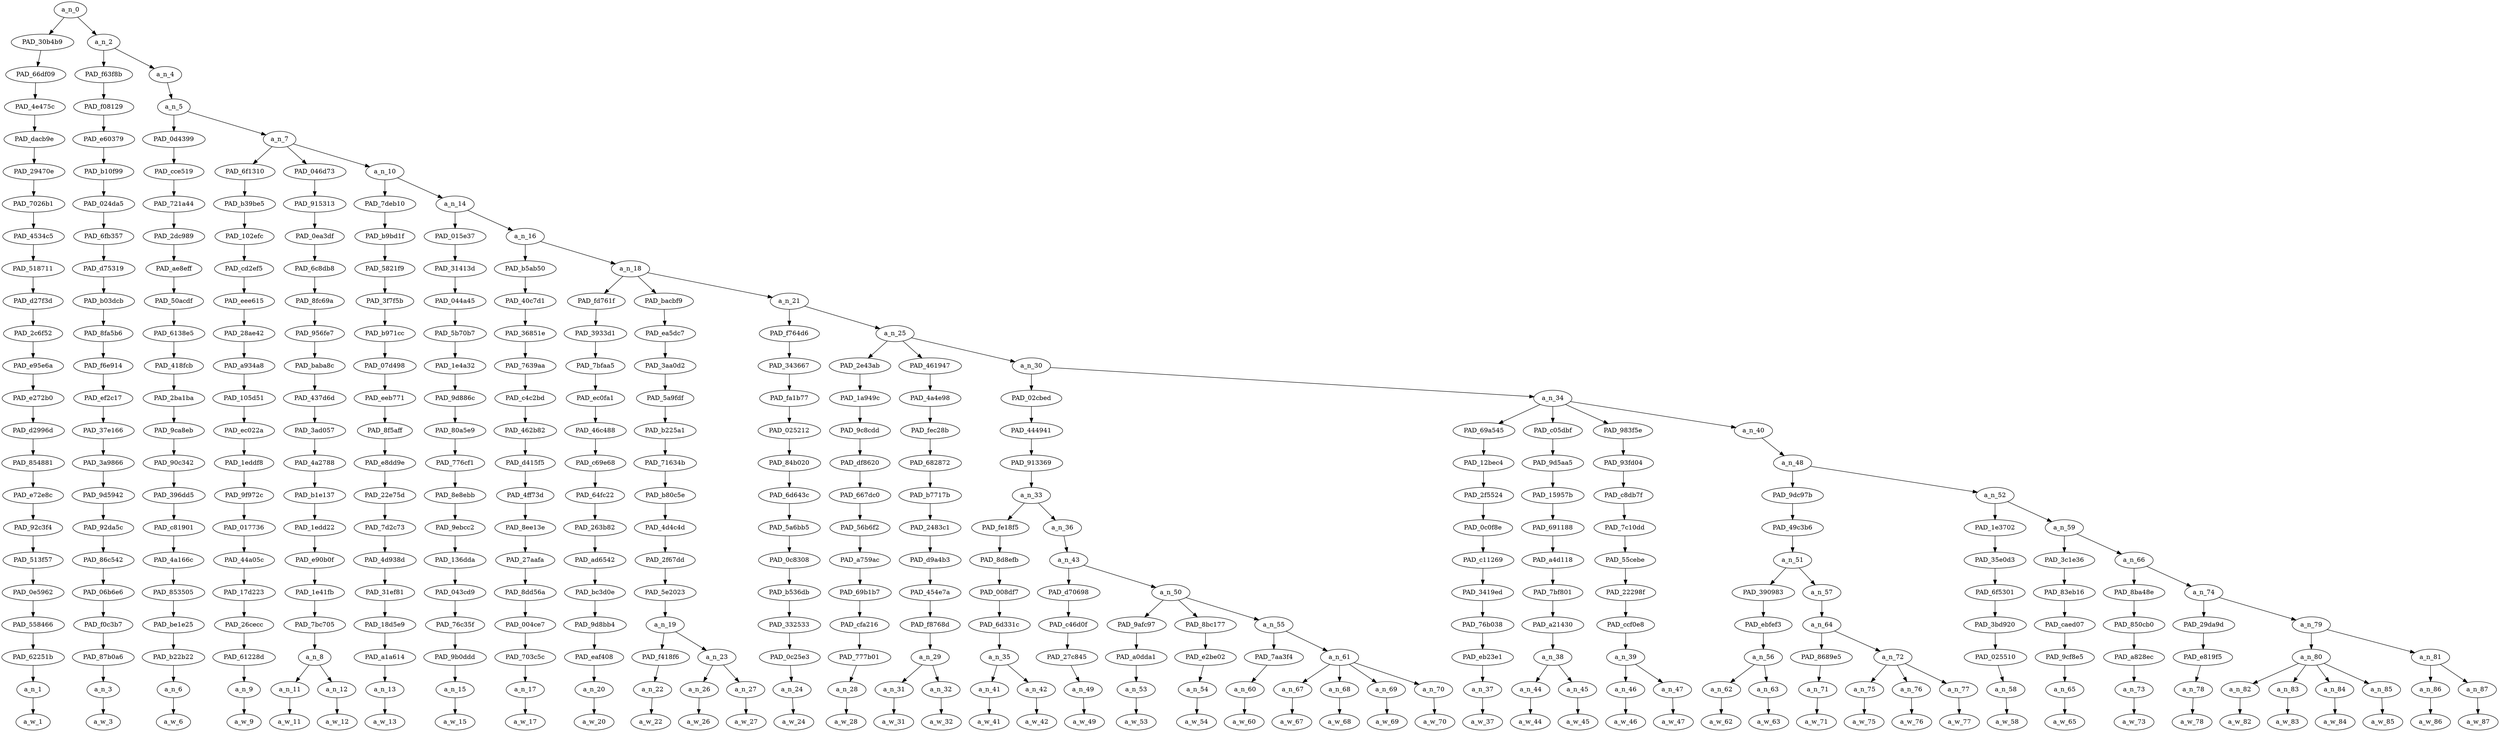 strict digraph "" {
	a_n_0	[div_dir=1,
		index=0,
		level=22,
		pos="1.1584872022087191,22!",
		text_span="[0, 1, 2, 3, 4, 5, 6, 7, 8, 9, 10, 11, 12, 13, 14, 15, 16, 17, 18, 19, 20, 21, 22, 23, 24, 25, 26, 27, 28, 29, 30, 31, 32, 33, 34, \
35, 36, 37, 38, 39, 40, 41, 42, 43, 44, 45, 46, 47]",
		value=0.99999999];
	PAD_30b4b9	[div_dir=1,
		index=0,
		level=21,
		pos="0.0,21!",
		text_span="[0]",
		value=0.01940033];
	a_n_0 -> PAD_30b4b9;
	a_n_2	[div_dir=1,
		index=1,
		level=21,
		pos="2.3169744044174383,21!",
		text_span="[1, 2, 3, 4, 5, 6, 7, 8, 9, 10, 11, 12, 13, 14, 15, 16, 17, 18, 19, 20, 21, 22, 23, 24, 25, 26, 27, 28, 29, 30, 31, 32, 33, 34, \
35, 36, 37, 38, 39, 40, 41, 42, 43, 44, 45, 46, 47]",
		value=0.98005703];
	a_n_0 -> a_n_2;
	PAD_66df09	[div_dir=1,
		index=0,
		level=20,
		pos="0.0,20!",
		text_span="[0]",
		value=0.01940033];
	PAD_30b4b9 -> PAD_66df09;
	PAD_4e475c	[div_dir=1,
		index=0,
		level=19,
		pos="0.0,19!",
		text_span="[0]",
		value=0.01940033];
	PAD_66df09 -> PAD_4e475c;
	PAD_dacb9e	[div_dir=1,
		index=0,
		level=18,
		pos="0.0,18!",
		text_span="[0]",
		value=0.01940033];
	PAD_4e475c -> PAD_dacb9e;
	PAD_29470e	[div_dir=1,
		index=0,
		level=17,
		pos="0.0,17!",
		text_span="[0]",
		value=0.01940033];
	PAD_dacb9e -> PAD_29470e;
	PAD_7026b1	[div_dir=1,
		index=0,
		level=16,
		pos="0.0,16!",
		text_span="[0]",
		value=0.01940033];
	PAD_29470e -> PAD_7026b1;
	PAD_4534c5	[div_dir=1,
		index=0,
		level=15,
		pos="0.0,15!",
		text_span="[0]",
		value=0.01940033];
	PAD_7026b1 -> PAD_4534c5;
	PAD_518711	[div_dir=1,
		index=0,
		level=14,
		pos="0.0,14!",
		text_span="[0]",
		value=0.01940033];
	PAD_4534c5 -> PAD_518711;
	PAD_d27f3d	[div_dir=1,
		index=0,
		level=13,
		pos="0.0,13!",
		text_span="[0]",
		value=0.01940033];
	PAD_518711 -> PAD_d27f3d;
	PAD_2c6f52	[div_dir=1,
		index=0,
		level=12,
		pos="0.0,12!",
		text_span="[0]",
		value=0.01940033];
	PAD_d27f3d -> PAD_2c6f52;
	PAD_e95e6a	[div_dir=1,
		index=0,
		level=11,
		pos="0.0,11!",
		text_span="[0]",
		value=0.01940033];
	PAD_2c6f52 -> PAD_e95e6a;
	PAD_e272b0	[div_dir=1,
		index=0,
		level=10,
		pos="0.0,10!",
		text_span="[0]",
		value=0.01940033];
	PAD_e95e6a -> PAD_e272b0;
	PAD_d2996d	[div_dir=1,
		index=0,
		level=9,
		pos="0.0,9!",
		text_span="[0]",
		value=0.01940033];
	PAD_e272b0 -> PAD_d2996d;
	PAD_854881	[div_dir=1,
		index=0,
		level=8,
		pos="0.0,8!",
		text_span="[0]",
		value=0.01940033];
	PAD_d2996d -> PAD_854881;
	PAD_e72e8c	[div_dir=1,
		index=0,
		level=7,
		pos="0.0,7!",
		text_span="[0]",
		value=0.01940033];
	PAD_854881 -> PAD_e72e8c;
	PAD_92c3f4	[div_dir=1,
		index=0,
		level=6,
		pos="0.0,6!",
		text_span="[0]",
		value=0.01940033];
	PAD_e72e8c -> PAD_92c3f4;
	PAD_513f57	[div_dir=1,
		index=0,
		level=5,
		pos="0.0,5!",
		text_span="[0]",
		value=0.01940033];
	PAD_92c3f4 -> PAD_513f57;
	PAD_0e5962	[div_dir=1,
		index=0,
		level=4,
		pos="0.0,4!",
		text_span="[0]",
		value=0.01940033];
	PAD_513f57 -> PAD_0e5962;
	PAD_558466	[div_dir=1,
		index=0,
		level=3,
		pos="0.0,3!",
		text_span="[0]",
		value=0.01940033];
	PAD_0e5962 -> PAD_558466;
	PAD_62251b	[div_dir=1,
		index=0,
		level=2,
		pos="0.0,2!",
		text_span="[0]",
		value=0.01940033];
	PAD_558466 -> PAD_62251b;
	a_n_1	[div_dir=1,
		index=0,
		level=1,
		pos="0.0,1!",
		text_span="[0]",
		value=0.01940033];
	PAD_62251b -> a_n_1;
	a_w_1	[div_dir=0,
		index=0,
		level=0,
		pos="0,0!",
		text_span="[0]",
		value=i];
	a_n_1 -> a_w_1;
	PAD_f63f8b	[div_dir=1,
		index=1,
		level=20,
		pos="1.0,20!",
		text_span="[1]",
		value=0.02460777];
	a_n_2 -> PAD_f63f8b;
	a_n_4	[div_dir=1,
		index=2,
		level=20,
		pos="3.6339488088348766,20!",
		text_span="[2, 3, 4, 5, 6, 7, 8, 9, 10, 11, 12, 13, 14, 15, 16, 17, 18, 19, 20, 21, 22, 23, 24, 25, 26, 27, 28, 29, 30, 31, 32, 33, 34, 35, \
36, 37, 38, 39, 40, 41, 42, 43, 44, 45, 46, 47]",
		value=0.95492646];
	a_n_2 -> a_n_4;
	PAD_f08129	[div_dir=1,
		index=1,
		level=19,
		pos="1.0,19!",
		text_span="[1]",
		value=0.02460777];
	PAD_f63f8b -> PAD_f08129;
	PAD_e60379	[div_dir=1,
		index=1,
		level=18,
		pos="1.0,18!",
		text_span="[1]",
		value=0.02460777];
	PAD_f08129 -> PAD_e60379;
	PAD_b10f99	[div_dir=1,
		index=1,
		level=17,
		pos="1.0,17!",
		text_span="[1]",
		value=0.02460777];
	PAD_e60379 -> PAD_b10f99;
	PAD_024da5	[div_dir=1,
		index=1,
		level=16,
		pos="1.0,16!",
		text_span="[1]",
		value=0.02460777];
	PAD_b10f99 -> PAD_024da5;
	PAD_6fb357	[div_dir=1,
		index=1,
		level=15,
		pos="1.0,15!",
		text_span="[1]",
		value=0.02460777];
	PAD_024da5 -> PAD_6fb357;
	PAD_d75319	[div_dir=1,
		index=1,
		level=14,
		pos="1.0,14!",
		text_span="[1]",
		value=0.02460777];
	PAD_6fb357 -> PAD_d75319;
	PAD_b03dcb	[div_dir=1,
		index=1,
		level=13,
		pos="1.0,13!",
		text_span="[1]",
		value=0.02460777];
	PAD_d75319 -> PAD_b03dcb;
	PAD_8fa5b6	[div_dir=1,
		index=1,
		level=12,
		pos="1.0,12!",
		text_span="[1]",
		value=0.02460777];
	PAD_b03dcb -> PAD_8fa5b6;
	PAD_f6e914	[div_dir=1,
		index=1,
		level=11,
		pos="1.0,11!",
		text_span="[1]",
		value=0.02460777];
	PAD_8fa5b6 -> PAD_f6e914;
	PAD_ef2c17	[div_dir=1,
		index=1,
		level=10,
		pos="1.0,10!",
		text_span="[1]",
		value=0.02460777];
	PAD_f6e914 -> PAD_ef2c17;
	PAD_37e166	[div_dir=1,
		index=1,
		level=9,
		pos="1.0,9!",
		text_span="[1]",
		value=0.02460777];
	PAD_ef2c17 -> PAD_37e166;
	PAD_3a9866	[div_dir=1,
		index=1,
		level=8,
		pos="1.0,8!",
		text_span="[1]",
		value=0.02460777];
	PAD_37e166 -> PAD_3a9866;
	PAD_9d5942	[div_dir=1,
		index=1,
		level=7,
		pos="1.0,7!",
		text_span="[1]",
		value=0.02460777];
	PAD_3a9866 -> PAD_9d5942;
	PAD_92da5c	[div_dir=1,
		index=1,
		level=6,
		pos="1.0,6!",
		text_span="[1]",
		value=0.02460777];
	PAD_9d5942 -> PAD_92da5c;
	PAD_86c542	[div_dir=1,
		index=1,
		level=5,
		pos="1.0,5!",
		text_span="[1]",
		value=0.02460777];
	PAD_92da5c -> PAD_86c542;
	PAD_06b6e6	[div_dir=1,
		index=1,
		level=4,
		pos="1.0,4!",
		text_span="[1]",
		value=0.02460777];
	PAD_86c542 -> PAD_06b6e6;
	PAD_f0c3b7	[div_dir=1,
		index=1,
		level=3,
		pos="1.0,3!",
		text_span="[1]",
		value=0.02460777];
	PAD_06b6e6 -> PAD_f0c3b7;
	PAD_87b0a6	[div_dir=1,
		index=1,
		level=2,
		pos="1.0,2!",
		text_span="[1]",
		value=0.02460777];
	PAD_f0c3b7 -> PAD_87b0a6;
	a_n_3	[div_dir=1,
		index=1,
		level=1,
		pos="1.0,1!",
		text_span="[1]",
		value=0.02460777];
	PAD_87b0a6 -> a_n_3;
	a_w_3	[div_dir=0,
		index=1,
		level=0,
		pos="1,0!",
		text_span="[1]",
		value=guess];
	a_n_3 -> a_w_3;
	a_n_5	[div_dir=1,
		index=2,
		level=19,
		pos="3.6339488088348766,19!",
		text_span="[2, 3, 4, 5, 6, 7, 8, 9, 10, 11, 12, 13, 14, 15, 16, 17, 18, 19, 20, 21, 22, 23, 24, 25, 26, 27, 28, 29, 30, 31, 32, 33, 34, 35, \
36, 37, 38, 39, 40, 41, 42, 43, 44, 45, 46, 47]",
		value=0.95442591];
	a_n_4 -> a_n_5;
	PAD_0d4399	[div_dir=1,
		index=2,
		level=18,
		pos="2.0,18!",
		text_span="[2]",
		value=0.01405772];
	a_n_5 -> PAD_0d4399;
	a_n_7	[div_dir=1,
		index=3,
		level=18,
		pos="5.267897617669753,18!",
		text_span="[3, 4, 5, 6, 7, 8, 9, 10, 11, 12, 13, 14, 15, 16, 17, 18, 19, 20, 21, 22, 23, 24, 25, 26, 27, 28, 29, 30, 31, 32, 33, 34, 35, 36, \
37, 38, 39, 40, 41, 42, 43, 44, 45, 46, 47]",
		value=0.93986764];
	a_n_5 -> a_n_7;
	PAD_cce519	[div_dir=1,
		index=2,
		level=17,
		pos="2.0,17!",
		text_span="[2]",
		value=0.01405772];
	PAD_0d4399 -> PAD_cce519;
	PAD_721a44	[div_dir=1,
		index=2,
		level=16,
		pos="2.0,16!",
		text_span="[2]",
		value=0.01405772];
	PAD_cce519 -> PAD_721a44;
	PAD_2dc989	[div_dir=1,
		index=2,
		level=15,
		pos="2.0,15!",
		text_span="[2]",
		value=0.01405772];
	PAD_721a44 -> PAD_2dc989;
	PAD_ae8eff	[div_dir=1,
		index=2,
		level=14,
		pos="2.0,14!",
		text_span="[2]",
		value=0.01405772];
	PAD_2dc989 -> PAD_ae8eff;
	PAD_50acdf	[div_dir=1,
		index=2,
		level=13,
		pos="2.0,13!",
		text_span="[2]",
		value=0.01405772];
	PAD_ae8eff -> PAD_50acdf;
	PAD_6138e5	[div_dir=1,
		index=2,
		level=12,
		pos="2.0,12!",
		text_span="[2]",
		value=0.01405772];
	PAD_50acdf -> PAD_6138e5;
	PAD_418fcb	[div_dir=1,
		index=2,
		level=11,
		pos="2.0,11!",
		text_span="[2]",
		value=0.01405772];
	PAD_6138e5 -> PAD_418fcb;
	PAD_2ba1ba	[div_dir=1,
		index=2,
		level=10,
		pos="2.0,10!",
		text_span="[2]",
		value=0.01405772];
	PAD_418fcb -> PAD_2ba1ba;
	PAD_9ca8eb	[div_dir=1,
		index=2,
		level=9,
		pos="2.0,9!",
		text_span="[2]",
		value=0.01405772];
	PAD_2ba1ba -> PAD_9ca8eb;
	PAD_90c342	[div_dir=1,
		index=2,
		level=8,
		pos="2.0,8!",
		text_span="[2]",
		value=0.01405772];
	PAD_9ca8eb -> PAD_90c342;
	PAD_396dd5	[div_dir=1,
		index=2,
		level=7,
		pos="2.0,7!",
		text_span="[2]",
		value=0.01405772];
	PAD_90c342 -> PAD_396dd5;
	PAD_c81901	[div_dir=1,
		index=2,
		level=6,
		pos="2.0,6!",
		text_span="[2]",
		value=0.01405772];
	PAD_396dd5 -> PAD_c81901;
	PAD_4a166c	[div_dir=1,
		index=2,
		level=5,
		pos="2.0,5!",
		text_span="[2]",
		value=0.01405772];
	PAD_c81901 -> PAD_4a166c;
	PAD_853505	[div_dir=1,
		index=2,
		level=4,
		pos="2.0,4!",
		text_span="[2]",
		value=0.01405772];
	PAD_4a166c -> PAD_853505;
	PAD_be1e25	[div_dir=1,
		index=2,
		level=3,
		pos="2.0,3!",
		text_span="[2]",
		value=0.01405772];
	PAD_853505 -> PAD_be1e25;
	PAD_b22b22	[div_dir=1,
		index=2,
		level=2,
		pos="2.0,2!",
		text_span="[2]",
		value=0.01405772];
	PAD_be1e25 -> PAD_b22b22;
	a_n_6	[div_dir=1,
		index=2,
		level=1,
		pos="2.0,1!",
		text_span="[2]",
		value=0.01405772];
	PAD_b22b22 -> a_n_6;
	a_w_6	[div_dir=0,
		index=2,
		level=0,
		pos="2,0!",
		text_span="[2]",
		value=i1];
	a_n_6 -> a_w_6;
	PAD_6f1310	[div_dir=-1,
		index=4,
		level=17,
		pos="5.0,17!",
		text_span="[5]",
		value=0.01393167];
	a_n_7 -> PAD_6f1310;
	PAD_046d73	[div_dir=1,
		index=3,
		level=17,
		pos="3.5,17!",
		text_span="[3, 4]",
		value=0.06365885];
	a_n_7 -> PAD_046d73;
	a_n_10	[div_dir=1,
		index=5,
		level=17,
		pos="7.3036928530092595,17!",
		text_span="[6, 7, 8, 9, 10, 11, 12, 13, 14, 15, 16, 17, 18, 19, 20, 21, 22, 23, 24, 25, 26, 27, 28, 29, 30, 31, 32, 33, 34, 35, 36, 37, 38, \
39, 40, 41, 42, 43, 44, 45, 46, 47]",
		value=0.86177419];
	a_n_7 -> a_n_10;
	PAD_b39be5	[div_dir=-1,
		index=4,
		level=16,
		pos="5.0,16!",
		text_span="[5]",
		value=0.01393167];
	PAD_6f1310 -> PAD_b39be5;
	PAD_102efc	[div_dir=-1,
		index=4,
		level=15,
		pos="5.0,15!",
		text_span="[5]",
		value=0.01393167];
	PAD_b39be5 -> PAD_102efc;
	PAD_cd2ef5	[div_dir=-1,
		index=4,
		level=14,
		pos="5.0,14!",
		text_span="[5]",
		value=0.01393167];
	PAD_102efc -> PAD_cd2ef5;
	PAD_eee615	[div_dir=-1,
		index=4,
		level=13,
		pos="5.0,13!",
		text_span="[5]",
		value=0.01393167];
	PAD_cd2ef5 -> PAD_eee615;
	PAD_28ae42	[div_dir=-1,
		index=4,
		level=12,
		pos="5.0,12!",
		text_span="[5]",
		value=0.01393167];
	PAD_eee615 -> PAD_28ae42;
	PAD_a934a8	[div_dir=-1,
		index=4,
		level=11,
		pos="5.0,11!",
		text_span="[5]",
		value=0.01393167];
	PAD_28ae42 -> PAD_a934a8;
	PAD_105d51	[div_dir=-1,
		index=4,
		level=10,
		pos="5.0,10!",
		text_span="[5]",
		value=0.01393167];
	PAD_a934a8 -> PAD_105d51;
	PAD_ec022a	[div_dir=-1,
		index=4,
		level=9,
		pos="5.0,9!",
		text_span="[5]",
		value=0.01393167];
	PAD_105d51 -> PAD_ec022a;
	PAD_1eddf8	[div_dir=-1,
		index=4,
		level=8,
		pos="5.0,8!",
		text_span="[5]",
		value=0.01393167];
	PAD_ec022a -> PAD_1eddf8;
	PAD_9f972c	[div_dir=-1,
		index=4,
		level=7,
		pos="5.0,7!",
		text_span="[5]",
		value=0.01393167];
	PAD_1eddf8 -> PAD_9f972c;
	PAD_017736	[div_dir=-1,
		index=4,
		level=6,
		pos="5.0,6!",
		text_span="[5]",
		value=0.01393167];
	PAD_9f972c -> PAD_017736;
	PAD_44a05c	[div_dir=-1,
		index=4,
		level=5,
		pos="5.0,5!",
		text_span="[5]",
		value=0.01393167];
	PAD_017736 -> PAD_44a05c;
	PAD_17d223	[div_dir=-1,
		index=4,
		level=4,
		pos="5.0,4!",
		text_span="[5]",
		value=0.01393167];
	PAD_44a05c -> PAD_17d223;
	PAD_26cecc	[div_dir=-1,
		index=4,
		level=3,
		pos="5.0,3!",
		text_span="[5]",
		value=0.01393167];
	PAD_17d223 -> PAD_26cecc;
	PAD_61228d	[div_dir=-1,
		index=4,
		level=2,
		pos="5.0,2!",
		text_span="[5]",
		value=0.01393167];
	PAD_26cecc -> PAD_61228d;
	a_n_9	[div_dir=-1,
		index=5,
		level=1,
		pos="5.0,1!",
		text_span="[5]",
		value=0.01393167];
	PAD_61228d -> a_n_9;
	a_w_9	[div_dir=0,
		index=5,
		level=0,
		pos="5,0!",
		text_span="[5]",
		value=and];
	a_n_9 -> a_w_9;
	PAD_915313	[div_dir=1,
		index=3,
		level=16,
		pos="3.5,16!",
		text_span="[3, 4]",
		value=0.06365885];
	PAD_046d73 -> PAD_915313;
	PAD_0ea3df	[div_dir=1,
		index=3,
		level=15,
		pos="3.5,15!",
		text_span="[3, 4]",
		value=0.06365885];
	PAD_915313 -> PAD_0ea3df;
	PAD_6c8db8	[div_dir=1,
		index=3,
		level=14,
		pos="3.5,14!",
		text_span="[3, 4]",
		value=0.06365885];
	PAD_0ea3df -> PAD_6c8db8;
	PAD_8fc69a	[div_dir=1,
		index=3,
		level=13,
		pos="3.5,13!",
		text_span="[3, 4]",
		value=0.06365885];
	PAD_6c8db8 -> PAD_8fc69a;
	PAD_956fe7	[div_dir=1,
		index=3,
		level=12,
		pos="3.5,12!",
		text_span="[3, 4]",
		value=0.06365885];
	PAD_8fc69a -> PAD_956fe7;
	PAD_baba8c	[div_dir=1,
		index=3,
		level=11,
		pos="3.5,11!",
		text_span="[3, 4]",
		value=0.06365885];
	PAD_956fe7 -> PAD_baba8c;
	PAD_437d6d	[div_dir=1,
		index=3,
		level=10,
		pos="3.5,10!",
		text_span="[3, 4]",
		value=0.06365885];
	PAD_baba8c -> PAD_437d6d;
	PAD_3ad057	[div_dir=1,
		index=3,
		level=9,
		pos="3.5,9!",
		text_span="[3, 4]",
		value=0.06365885];
	PAD_437d6d -> PAD_3ad057;
	PAD_4a2788	[div_dir=1,
		index=3,
		level=8,
		pos="3.5,8!",
		text_span="[3, 4]",
		value=0.06365885];
	PAD_3ad057 -> PAD_4a2788;
	PAD_b1e137	[div_dir=1,
		index=3,
		level=7,
		pos="3.5,7!",
		text_span="[3, 4]",
		value=0.06365885];
	PAD_4a2788 -> PAD_b1e137;
	PAD_1edd22	[div_dir=1,
		index=3,
		level=6,
		pos="3.5,6!",
		text_span="[3, 4]",
		value=0.06365885];
	PAD_b1e137 -> PAD_1edd22;
	PAD_e90b0f	[div_dir=1,
		index=3,
		level=5,
		pos="3.5,5!",
		text_span="[3, 4]",
		value=0.06365885];
	PAD_1edd22 -> PAD_e90b0f;
	PAD_1e41fb	[div_dir=1,
		index=3,
		level=4,
		pos="3.5,4!",
		text_span="[3, 4]",
		value=0.06365885];
	PAD_e90b0f -> PAD_1e41fb;
	PAD_7bc705	[div_dir=1,
		index=3,
		level=3,
		pos="3.5,3!",
		text_span="[3, 4]",
		value=0.06365885];
	PAD_1e41fb -> PAD_7bc705;
	a_n_8	[div_dir=1,
		index=3,
		level=2,
		pos="3.5,2!",
		text_span="[3, 4]",
		value=0.06365885];
	PAD_7bc705 -> a_n_8;
	a_n_11	[div_dir=1,
		index=3,
		level=1,
		pos="3.0,1!",
		text_span="[3]",
		value=0.01406929];
	a_n_8 -> a_n_11;
	a_n_12	[div_dir=1,
		index=4,
		level=1,
		pos="4.0,1!",
		text_span="[4]",
		value=0.04953025];
	a_n_8 -> a_n_12;
	a_w_11	[div_dir=0,
		index=3,
		level=0,
		pos="3,0!",
		text_span="[3]",
		value=get];
	a_n_11 -> a_w_11;
	a_w_12	[div_dir=0,
		index=4,
		level=0,
		pos="4,0!",
		text_span="[4]",
		value=complacent];
	a_n_12 -> a_w_12;
	PAD_7deb10	[div_dir=1,
		index=5,
		level=16,
		pos="6.0,16!",
		text_span="[6]",
		value=0.01653007];
	a_n_10 -> PAD_7deb10;
	a_n_14	[div_dir=1,
		index=6,
		level=16,
		pos="8.607385706018519,16!",
		text_span="[7, 8, 9, 10, 11, 12, 13, 14, 15, 16, 17, 18, 19, 20, 21, 22, 23, 24, 25, 26, 27, 28, 29, 30, 31, 32, 33, 34, 35, 36, 37, 38, 39, \
40, 41, 42, 43, 44, 45, 46, 47]",
		value=0.84472096];
	a_n_10 -> a_n_14;
	PAD_b9bd1f	[div_dir=1,
		index=5,
		level=15,
		pos="6.0,15!",
		text_span="[6]",
		value=0.01653007];
	PAD_7deb10 -> PAD_b9bd1f;
	PAD_5821f9	[div_dir=1,
		index=5,
		level=14,
		pos="6.0,14!",
		text_span="[6]",
		value=0.01653007];
	PAD_b9bd1f -> PAD_5821f9;
	PAD_3f7f5b	[div_dir=1,
		index=5,
		level=13,
		pos="6.0,13!",
		text_span="[6]",
		value=0.01653007];
	PAD_5821f9 -> PAD_3f7f5b;
	PAD_b971cc	[div_dir=1,
		index=5,
		level=12,
		pos="6.0,12!",
		text_span="[6]",
		value=0.01653007];
	PAD_3f7f5b -> PAD_b971cc;
	PAD_07d498	[div_dir=1,
		index=5,
		level=11,
		pos="6.0,11!",
		text_span="[6]",
		value=0.01653007];
	PAD_b971cc -> PAD_07d498;
	PAD_eeb771	[div_dir=1,
		index=5,
		level=10,
		pos="6.0,10!",
		text_span="[6]",
		value=0.01653007];
	PAD_07d498 -> PAD_eeb771;
	PAD_8f5aff	[div_dir=1,
		index=5,
		level=9,
		pos="6.0,9!",
		text_span="[6]",
		value=0.01653007];
	PAD_eeb771 -> PAD_8f5aff;
	PAD_e8dd9e	[div_dir=1,
		index=5,
		level=8,
		pos="6.0,8!",
		text_span="[6]",
		value=0.01653007];
	PAD_8f5aff -> PAD_e8dd9e;
	PAD_22e75d	[div_dir=1,
		index=5,
		level=7,
		pos="6.0,7!",
		text_span="[6]",
		value=0.01653007];
	PAD_e8dd9e -> PAD_22e75d;
	PAD_7d2c73	[div_dir=1,
		index=5,
		level=6,
		pos="6.0,6!",
		text_span="[6]",
		value=0.01653007];
	PAD_22e75d -> PAD_7d2c73;
	PAD_4d938d	[div_dir=1,
		index=5,
		level=5,
		pos="6.0,5!",
		text_span="[6]",
		value=0.01653007];
	PAD_7d2c73 -> PAD_4d938d;
	PAD_31ef81	[div_dir=1,
		index=5,
		level=4,
		pos="6.0,4!",
		text_span="[6]",
		value=0.01653007];
	PAD_4d938d -> PAD_31ef81;
	PAD_18d5e9	[div_dir=1,
		index=5,
		level=3,
		pos="6.0,3!",
		text_span="[6]",
		value=0.01653007];
	PAD_31ef81 -> PAD_18d5e9;
	PAD_a1a614	[div_dir=1,
		index=5,
		level=2,
		pos="6.0,2!",
		text_span="[6]",
		value=0.01653007];
	PAD_18d5e9 -> PAD_a1a614;
	a_n_13	[div_dir=1,
		index=6,
		level=1,
		pos="6.0,1!",
		text_span="[6]",
		value=0.01653007];
	PAD_a1a614 -> a_n_13;
	a_w_13	[div_dir=0,
		index=6,
		level=0,
		pos="6,0!",
		text_span="[6]",
		value=forget];
	a_n_13 -> a_w_13;
	PAD_015e37	[div_dir=-1,
		index=6,
		level=15,
		pos="7.0,15!",
		text_span="[7]",
		value=0.01238771];
	a_n_14 -> PAD_015e37;
	a_n_16	[div_dir=1,
		index=7,
		level=15,
		pos="10.214771412037038,15!",
		text_span="[8, 9, 10, 11, 12, 13, 14, 15, 16, 17, 18, 19, 20, 21, 22, 23, 24, 25, 26, 27, 28, 29, 30, 31, 32, 33, 34, 35, 36, 37, 38, 39, 40, \
41, 42, 43, 44, 45, 46, 47]",
		value=0.83181378];
	a_n_14 -> a_n_16;
	PAD_31413d	[div_dir=-1,
		index=6,
		level=14,
		pos="7.0,14!",
		text_span="[7]",
		value=0.01238771];
	PAD_015e37 -> PAD_31413d;
	PAD_044a45	[div_dir=-1,
		index=6,
		level=13,
		pos="7.0,13!",
		text_span="[7]",
		value=0.01238771];
	PAD_31413d -> PAD_044a45;
	PAD_5b70b7	[div_dir=-1,
		index=6,
		level=12,
		pos="7.0,12!",
		text_span="[7]",
		value=0.01238771];
	PAD_044a45 -> PAD_5b70b7;
	PAD_1e4a32	[div_dir=-1,
		index=6,
		level=11,
		pos="7.0,11!",
		text_span="[7]",
		value=0.01238771];
	PAD_5b70b7 -> PAD_1e4a32;
	PAD_9d886c	[div_dir=-1,
		index=6,
		level=10,
		pos="7.0,10!",
		text_span="[7]",
		value=0.01238771];
	PAD_1e4a32 -> PAD_9d886c;
	PAD_80a5e9	[div_dir=-1,
		index=6,
		level=9,
		pos="7.0,9!",
		text_span="[7]",
		value=0.01238771];
	PAD_9d886c -> PAD_80a5e9;
	PAD_776cf1	[div_dir=-1,
		index=6,
		level=8,
		pos="7.0,8!",
		text_span="[7]",
		value=0.01238771];
	PAD_80a5e9 -> PAD_776cf1;
	PAD_8e8ebb	[div_dir=-1,
		index=6,
		level=7,
		pos="7.0,7!",
		text_span="[7]",
		value=0.01238771];
	PAD_776cf1 -> PAD_8e8ebb;
	PAD_9ebcc2	[div_dir=-1,
		index=6,
		level=6,
		pos="7.0,6!",
		text_span="[7]",
		value=0.01238771];
	PAD_8e8ebb -> PAD_9ebcc2;
	PAD_136dda	[div_dir=-1,
		index=6,
		level=5,
		pos="7.0,5!",
		text_span="[7]",
		value=0.01238771];
	PAD_9ebcc2 -> PAD_136dda;
	PAD_043cd9	[div_dir=-1,
		index=6,
		level=4,
		pos="7.0,4!",
		text_span="[7]",
		value=0.01238771];
	PAD_136dda -> PAD_043cd9;
	PAD_76c35f	[div_dir=-1,
		index=6,
		level=3,
		pos="7.0,3!",
		text_span="[7]",
		value=0.01238771];
	PAD_043cd9 -> PAD_76c35f;
	PAD_9b0ddd	[div_dir=-1,
		index=6,
		level=2,
		pos="7.0,2!",
		text_span="[7]",
		value=0.01238771];
	PAD_76c35f -> PAD_9b0ddd;
	a_n_15	[div_dir=-1,
		index=7,
		level=1,
		pos="7.0,1!",
		text_span="[7]",
		value=0.01238771];
	PAD_9b0ddd -> a_n_15;
	a_w_15	[div_dir=0,
		index=7,
		level=0,
		pos="7,0!",
		text_span="[7]",
		value=not];
	a_n_15 -> a_w_15;
	PAD_b5ab50	[div_dir=1,
		index=7,
		level=14,
		pos="8.0,14!",
		text_span="[8]",
		value=0.01389464];
	a_n_16 -> PAD_b5ab50;
	a_n_18	[div_dir=1,
		index=8,
		level=14,
		pos="12.429542824074074,14!",
		text_span="[9, 10, 11, 12, 13, 14, 15, 16, 17, 18, 19, 20, 21, 22, 23, 24, 25, 26, 27, 28, 29, 30, 31, 32, 33, 34, 35, 36, 37, 38, 39, 40, \
41, 42, 43, 44, 45, 46, 47]",
		value=0.81739097];
	a_n_16 -> a_n_18;
	PAD_40c7d1	[div_dir=1,
		index=7,
		level=13,
		pos="8.0,13!",
		text_span="[8]",
		value=0.01389464];
	PAD_b5ab50 -> PAD_40c7d1;
	PAD_36851e	[div_dir=1,
		index=7,
		level=12,
		pos="8.0,12!",
		text_span="[8]",
		value=0.01389464];
	PAD_40c7d1 -> PAD_36851e;
	PAD_7639aa	[div_dir=1,
		index=7,
		level=11,
		pos="8.0,11!",
		text_span="[8]",
		value=0.01389464];
	PAD_36851e -> PAD_7639aa;
	PAD_c4c2bd	[div_dir=1,
		index=7,
		level=10,
		pos="8.0,10!",
		text_span="[8]",
		value=0.01389464];
	PAD_7639aa -> PAD_c4c2bd;
	PAD_462b82	[div_dir=1,
		index=7,
		level=9,
		pos="8.0,9!",
		text_span="[8]",
		value=0.01389464];
	PAD_c4c2bd -> PAD_462b82;
	PAD_d415f5	[div_dir=1,
		index=7,
		level=8,
		pos="8.0,8!",
		text_span="[8]",
		value=0.01389464];
	PAD_462b82 -> PAD_d415f5;
	PAD_4ff73d	[div_dir=1,
		index=7,
		level=7,
		pos="8.0,7!",
		text_span="[8]",
		value=0.01389464];
	PAD_d415f5 -> PAD_4ff73d;
	PAD_8ee13e	[div_dir=1,
		index=7,
		level=6,
		pos="8.0,6!",
		text_span="[8]",
		value=0.01389464];
	PAD_4ff73d -> PAD_8ee13e;
	PAD_27aafa	[div_dir=1,
		index=7,
		level=5,
		pos="8.0,5!",
		text_span="[8]",
		value=0.01389464];
	PAD_8ee13e -> PAD_27aafa;
	PAD_8dd56a	[div_dir=1,
		index=7,
		level=4,
		pos="8.0,4!",
		text_span="[8]",
		value=0.01389464];
	PAD_27aafa -> PAD_8dd56a;
	PAD_004ce7	[div_dir=1,
		index=7,
		level=3,
		pos="8.0,3!",
		text_span="[8]",
		value=0.01389464];
	PAD_8dd56a -> PAD_004ce7;
	PAD_703c5c	[div_dir=1,
		index=7,
		level=2,
		pos="8.0,2!",
		text_span="[8]",
		value=0.01389464];
	PAD_004ce7 -> PAD_703c5c;
	a_n_17	[div_dir=1,
		index=8,
		level=1,
		pos="8.0,1!",
		text_span="[8]",
		value=0.01389464];
	PAD_703c5c -> a_n_17;
	a_w_17	[div_dir=0,
		index=8,
		level=0,
		pos="8,0!",
		text_span="[8]",
		value=everyone];
	a_n_17 -> a_w_17;
	PAD_fd761f	[div_dir=-1,
		index=9,
		level=13,
		pos="12.0,13!",
		text_span="[12]",
		value=0.01305541];
	a_n_18 -> PAD_fd761f;
	PAD_bacbf9	[div_dir=1,
		index=8,
		level=13,
		pos="9.75,13!",
		text_span="[9, 10, 11]",
		value=0.04665131];
	a_n_18 -> PAD_bacbf9;
	a_n_21	[div_dir=1,
		index=10,
		level=13,
		pos="15.538628472222223,13!",
		text_span="[13, 14, 15, 16, 17, 18, 19, 20, 21, 22, 23, 24, 25, 26, 27, 28, 29, 30, 31, 32, 33, 34, 35, 36, 37, 38, 39, 40, 41, 42, 43, 44, \
45, 46, 47]",
		value=0.75715411];
	a_n_18 -> a_n_21;
	PAD_3933d1	[div_dir=-1,
		index=9,
		level=12,
		pos="12.0,12!",
		text_span="[12]",
		value=0.01305541];
	PAD_fd761f -> PAD_3933d1;
	PAD_7bfaa5	[div_dir=-1,
		index=9,
		level=11,
		pos="12.0,11!",
		text_span="[12]",
		value=0.01305541];
	PAD_3933d1 -> PAD_7bfaa5;
	PAD_ec0fa1	[div_dir=-1,
		index=9,
		level=10,
		pos="12.0,10!",
		text_span="[12]",
		value=0.01305541];
	PAD_7bfaa5 -> PAD_ec0fa1;
	PAD_46c488	[div_dir=-1,
		index=9,
		level=9,
		pos="12.0,9!",
		text_span="[12]",
		value=0.01305541];
	PAD_ec0fa1 -> PAD_46c488;
	PAD_c69e68	[div_dir=-1,
		index=9,
		level=8,
		pos="12.0,8!",
		text_span="[12]",
		value=0.01305541];
	PAD_46c488 -> PAD_c69e68;
	PAD_64fc22	[div_dir=-1,
		index=9,
		level=7,
		pos="12.0,7!",
		text_span="[12]",
		value=0.01305541];
	PAD_c69e68 -> PAD_64fc22;
	PAD_263b82	[div_dir=-1,
		index=9,
		level=6,
		pos="12.0,6!",
		text_span="[12]",
		value=0.01305541];
	PAD_64fc22 -> PAD_263b82;
	PAD_ad6542	[div_dir=-1,
		index=9,
		level=5,
		pos="12.0,5!",
		text_span="[12]",
		value=0.01305541];
	PAD_263b82 -> PAD_ad6542;
	PAD_bc3d0e	[div_dir=-1,
		index=9,
		level=4,
		pos="12.0,4!",
		text_span="[12]",
		value=0.01305541];
	PAD_ad6542 -> PAD_bc3d0e;
	PAD_9d8bb4	[div_dir=-1,
		index=9,
		level=3,
		pos="12.0,3!",
		text_span="[12]",
		value=0.01305541];
	PAD_bc3d0e -> PAD_9d8bb4;
	PAD_eaf408	[div_dir=-1,
		index=10,
		level=2,
		pos="12.0,2!",
		text_span="[12]",
		value=0.01305541];
	PAD_9d8bb4 -> PAD_eaf408;
	a_n_20	[div_dir=-1,
		index=12,
		level=1,
		pos="12.0,1!",
		text_span="[12]",
		value=0.01305541];
	PAD_eaf408 -> a_n_20;
	a_w_20	[div_dir=0,
		index=12,
		level=0,
		pos="12,0!",
		text_span="[12]",
		value=or];
	a_n_20 -> a_w_20;
	PAD_ea5dc7	[div_dir=1,
		index=8,
		level=12,
		pos="9.75,12!",
		text_span="[9, 10, 11]",
		value=0.04665131];
	PAD_bacbf9 -> PAD_ea5dc7;
	PAD_3aa0d2	[div_dir=1,
		index=8,
		level=11,
		pos="9.75,11!",
		text_span="[9, 10, 11]",
		value=0.04665131];
	PAD_ea5dc7 -> PAD_3aa0d2;
	PAD_5a9fdf	[div_dir=1,
		index=8,
		level=10,
		pos="9.75,10!",
		text_span="[9, 10, 11]",
		value=0.04665131];
	PAD_3aa0d2 -> PAD_5a9fdf;
	PAD_b225a1	[div_dir=1,
		index=8,
		level=9,
		pos="9.75,9!",
		text_span="[9, 10, 11]",
		value=0.04665131];
	PAD_5a9fdf -> PAD_b225a1;
	PAD_71634b	[div_dir=1,
		index=8,
		level=8,
		pos="9.75,8!",
		text_span="[9, 10, 11]",
		value=0.04665131];
	PAD_b225a1 -> PAD_71634b;
	PAD_b80c5e	[div_dir=1,
		index=8,
		level=7,
		pos="9.75,7!",
		text_span="[9, 10, 11]",
		value=0.04665131];
	PAD_71634b -> PAD_b80c5e;
	PAD_4d4c4d	[div_dir=1,
		index=8,
		level=6,
		pos="9.75,6!",
		text_span="[9, 10, 11]",
		value=0.04665131];
	PAD_b80c5e -> PAD_4d4c4d;
	PAD_2f67dd	[div_dir=1,
		index=8,
		level=5,
		pos="9.75,5!",
		text_span="[9, 10, 11]",
		value=0.04665131];
	PAD_4d4c4d -> PAD_2f67dd;
	PAD_5e2023	[div_dir=1,
		index=8,
		level=4,
		pos="9.75,4!",
		text_span="[9, 10, 11]",
		value=0.04665131];
	PAD_2f67dd -> PAD_5e2023;
	a_n_19	[div_dir=1,
		index=8,
		level=3,
		pos="9.75,3!",
		text_span="[9, 10, 11]",
		value=0.04665131];
	PAD_5e2023 -> a_n_19;
	PAD_f418f6	[div_dir=1,
		index=8,
		level=2,
		pos="9.0,2!",
		text_span="[9]",
		value=0.01376374];
	a_n_19 -> PAD_f418f6;
	a_n_23	[div_dir=1,
		index=9,
		level=2,
		pos="10.5,2!",
		text_span="[10, 11]",
		value=0.03277123];
	a_n_19 -> a_n_23;
	a_n_22	[div_dir=1,
		index=9,
		level=1,
		pos="9.0,1!",
		text_span="[9]",
		value=0.01376374];
	PAD_f418f6 -> a_n_22;
	a_w_22	[div_dir=0,
		index=9,
		level=0,
		pos="9,0!",
		text_span="[9]",
		value=lives];
	a_n_22 -> a_w_22;
	a_n_26	[div_dir=1,
		index=10,
		level=1,
		pos="10.0,1!",
		text_span="[10]",
		value=0.01145599];
	a_n_23 -> a_n_26;
	a_n_27	[div_dir=1,
		index=11,
		level=1,
		pos="11.0,1!",
		text_span="[11]",
		value=0.02119778];
	a_n_23 -> a_n_27;
	a_w_26	[div_dir=0,
		index=10,
		level=0,
		pos="10,0!",
		text_span="[10]",
		value=in];
	a_n_26 -> a_w_26;
	a_w_27	[div_dir=0,
		index=11,
		level=0,
		pos="11,0!",
		text_span="[11]",
		value=florida];
	a_n_27 -> a_w_27;
	PAD_f764d6	[div_dir=1,
		index=10,
		level=12,
		pos="13.0,12!",
		text_span="[13]",
		value=0.01381080];
	a_n_21 -> PAD_f764d6;
	a_n_25	[div_dir=1,
		index=11,
		level=12,
		pos="18.077256944444446,12!",
		text_span="[14, 15, 16, 17, 18, 19, 20, 21, 22, 23, 24, 25, 26, 27, 28, 29, 30, 31, 32, 33, 34, 35, 36, 37, 38, 39, 40, 41, 42, 43, 44, 45, \
46, 47]",
		value=0.74281543];
	a_n_21 -> a_n_25;
	PAD_343667	[div_dir=1,
		index=10,
		level=11,
		pos="13.0,11!",
		text_span="[13]",
		value=0.01381080];
	PAD_f764d6 -> PAD_343667;
	PAD_fa1b77	[div_dir=1,
		index=10,
		level=10,
		pos="13.0,10!",
		text_span="[13]",
		value=0.01381080];
	PAD_343667 -> PAD_fa1b77;
	PAD_025212	[div_dir=1,
		index=10,
		level=9,
		pos="13.0,9!",
		text_span="[13]",
		value=0.01381080];
	PAD_fa1b77 -> PAD_025212;
	PAD_84b020	[div_dir=1,
		index=10,
		level=8,
		pos="13.0,8!",
		text_span="[13]",
		value=0.01381080];
	PAD_025212 -> PAD_84b020;
	PAD_6d643c	[div_dir=1,
		index=10,
		level=7,
		pos="13.0,7!",
		text_span="[13]",
		value=0.01381080];
	PAD_84b020 -> PAD_6d643c;
	PAD_5a6bb5	[div_dir=1,
		index=10,
		level=6,
		pos="13.0,6!",
		text_span="[13]",
		value=0.01381080];
	PAD_6d643c -> PAD_5a6bb5;
	PAD_0c8308	[div_dir=1,
		index=10,
		level=5,
		pos="13.0,5!",
		text_span="[13]",
		value=0.01381080];
	PAD_5a6bb5 -> PAD_0c8308;
	PAD_b536db	[div_dir=1,
		index=10,
		level=4,
		pos="13.0,4!",
		text_span="[13]",
		value=0.01381080];
	PAD_0c8308 -> PAD_b536db;
	PAD_332533	[div_dir=1,
		index=10,
		level=3,
		pos="13.0,3!",
		text_span="[13]",
		value=0.01381080];
	PAD_b536db -> PAD_332533;
	PAD_0c25e3	[div_dir=1,
		index=11,
		level=2,
		pos="13.0,2!",
		text_span="[13]",
		value=0.01381080];
	PAD_332533 -> PAD_0c25e3;
	a_n_24	[div_dir=1,
		index=13,
		level=1,
		pos="13.0,1!",
		text_span="[13]",
		value=0.01381080];
	PAD_0c25e3 -> a_n_24;
	a_w_24	[div_dir=0,
		index=13,
		level=0,
		pos="13,0!",
		text_span="[13]",
		value=has];
	a_n_24 -> a_w_24;
	PAD_2e43ab	[div_dir=1,
		index=11,
		level=11,
		pos="14.0,11!",
		text_span="[14]",
		value=0.01386243];
	a_n_25 -> PAD_2e43ab;
	PAD_461947	[div_dir=-1,
		index=12,
		level=11,
		pos="15.5,11!",
		text_span="[15, 16]",
		value=0.02994009];
	a_n_25 -> PAD_461947;
	a_n_30	[div_dir=1,
		index=13,
		level=11,
		pos="24.731770833333336,11!",
		text_span="[17, 18, 19, 20, 21, 22, 23, 24, 25, 26, 27, 28, 29, 30, 31, 32, 33, 34, 35, 36, 37, 38, 39, 40, 41, 42, 43, 44, 45, 46, 47]",
		value=0.69848801];
	a_n_25 -> a_n_30;
	PAD_1a949c	[div_dir=1,
		index=11,
		level=10,
		pos="14.0,10!",
		text_span="[14]",
		value=0.01386243];
	PAD_2e43ab -> PAD_1a949c;
	PAD_9c8cdd	[div_dir=1,
		index=11,
		level=9,
		pos="14.0,9!",
		text_span="[14]",
		value=0.01386243];
	PAD_1a949c -> PAD_9c8cdd;
	PAD_df8620	[div_dir=1,
		index=11,
		level=8,
		pos="14.0,8!",
		text_span="[14]",
		value=0.01386243];
	PAD_9c8cdd -> PAD_df8620;
	PAD_667dc0	[div_dir=1,
		index=11,
		level=7,
		pos="14.0,7!",
		text_span="[14]",
		value=0.01386243];
	PAD_df8620 -> PAD_667dc0;
	PAD_56b6f2	[div_dir=1,
		index=11,
		level=6,
		pos="14.0,6!",
		text_span="[14]",
		value=0.01386243];
	PAD_667dc0 -> PAD_56b6f2;
	PAD_a759ac	[div_dir=1,
		index=11,
		level=5,
		pos="14.0,5!",
		text_span="[14]",
		value=0.01386243];
	PAD_56b6f2 -> PAD_a759ac;
	PAD_69b1b7	[div_dir=1,
		index=11,
		level=4,
		pos="14.0,4!",
		text_span="[14]",
		value=0.01386243];
	PAD_a759ac -> PAD_69b1b7;
	PAD_cfa216	[div_dir=1,
		index=11,
		level=3,
		pos="14.0,3!",
		text_span="[14]",
		value=0.01386243];
	PAD_69b1b7 -> PAD_cfa216;
	PAD_777b01	[div_dir=1,
		index=12,
		level=2,
		pos="14.0,2!",
		text_span="[14]",
		value=0.01386243];
	PAD_cfa216 -> PAD_777b01;
	a_n_28	[div_dir=1,
		index=14,
		level=1,
		pos="14.0,1!",
		text_span="[14]",
		value=0.01386243];
	PAD_777b01 -> a_n_28;
	a_w_28	[div_dir=0,
		index=14,
		level=0,
		pos="14,0!",
		text_span="[14]",
		value=heard];
	a_n_28 -> a_w_28;
	PAD_4a4e98	[div_dir=-1,
		index=12,
		level=10,
		pos="15.5,10!",
		text_span="[15, 16]",
		value=0.02994009];
	PAD_461947 -> PAD_4a4e98;
	PAD_fec28b	[div_dir=-1,
		index=12,
		level=9,
		pos="15.5,9!",
		text_span="[15, 16]",
		value=0.02994009];
	PAD_4a4e98 -> PAD_fec28b;
	PAD_682872	[div_dir=-1,
		index=12,
		level=8,
		pos="15.5,8!",
		text_span="[15, 16]",
		value=0.02994009];
	PAD_fec28b -> PAD_682872;
	PAD_b7717b	[div_dir=-1,
		index=12,
		level=7,
		pos="15.5,7!",
		text_span="[15, 16]",
		value=0.02994009];
	PAD_682872 -> PAD_b7717b;
	PAD_2483c1	[div_dir=-1,
		index=12,
		level=6,
		pos="15.5,6!",
		text_span="[15, 16]",
		value=0.02994009];
	PAD_b7717b -> PAD_2483c1;
	PAD_d9a4b3	[div_dir=-1,
		index=12,
		level=5,
		pos="15.5,5!",
		text_span="[15, 16]",
		value=0.02994009];
	PAD_2483c1 -> PAD_d9a4b3;
	PAD_454e7a	[div_dir=-1,
		index=12,
		level=4,
		pos="15.5,4!",
		text_span="[15, 16]",
		value=0.02994009];
	PAD_d9a4b3 -> PAD_454e7a;
	PAD_f8768d	[div_dir=-1,
		index=12,
		level=3,
		pos="15.5,3!",
		text_span="[15, 16]",
		value=0.02994009];
	PAD_454e7a -> PAD_f8768d;
	a_n_29	[div_dir=-1,
		index=13,
		level=2,
		pos="15.5,2!",
		text_span="[15, 16]",
		value=0.02994009];
	PAD_f8768d -> a_n_29;
	a_n_31	[div_dir=1,
		index=15,
		level=1,
		pos="15.0,1!",
		text_span="[15]",
		value=0.01379486];
	a_n_29 -> a_n_31;
	a_n_32	[div_dir=-1,
		index=16,
		level=1,
		pos="16.0,1!",
		text_span="[16]",
		value=0.01613618];
	a_n_29 -> a_n_32;
	a_w_31	[div_dir=0,
		index=15,
		level=0,
		pos="15,0!",
		text_span="[15]",
		value=their];
	a_n_31 -> a_w_31;
	a_w_32	[div_dir=0,
		index=16,
		level=0,
		pos="16,0!",
		text_span="[16]",
		value=names];
	a_n_32 -> a_w_32;
	PAD_02cbed	[div_dir=1,
		index=13,
		level=10,
		pos="18.854166666666668,10!",
		text_span="[17, 18, 19, 20, 21, 22, 23, 24, 25, 26]",
		value=0.13468313];
	a_n_30 -> PAD_02cbed;
	a_n_34	[div_dir=1,
		index=14,
		level=10,
		pos="30.609375,10!",
		text_span="[27, 28, 29, 30, 31, 32, 33, 34, 35, 36, 37, 38, 39, 40, 41, 42, 43, 44, 45, 46, 47]",
		value=0.56325771];
	a_n_30 -> a_n_34;
	PAD_444941	[div_dir=1,
		index=13,
		level=9,
		pos="18.854166666666668,9!",
		text_span="[17, 18, 19, 20, 21, 22, 23, 24, 25, 26]",
		value=0.13468313];
	PAD_02cbed -> PAD_444941;
	PAD_913369	[div_dir=1,
		index=13,
		level=8,
		pos="18.854166666666668,8!",
		text_span="[17, 18, 19, 20, 21, 22, 23, 24, 25, 26]",
		value=0.13468313];
	PAD_444941 -> PAD_913369;
	a_n_33	[div_dir=1,
		index=13,
		level=7,
		pos="18.854166666666668,7!",
		text_span="[17, 18, 19, 20, 21, 22, 23, 24, 25, 26]",
		value=0.13468313];
	PAD_913369 -> a_n_33;
	PAD_fe18f5	[div_dir=1,
		index=13,
		level=6,
		pos="17.5,6!",
		text_span="[17, 18]",
		value=0.02953488];
	a_n_33 -> PAD_fe18f5;
	a_n_36	[div_dir=1,
		index=14,
		level=6,
		pos="20.208333333333336,6!",
		text_span="[19, 20, 21, 22, 23, 24, 25, 26]",
		value=0.10501252];
	a_n_33 -> a_n_36;
	PAD_8d8efb	[div_dir=1,
		index=13,
		level=5,
		pos="17.5,5!",
		text_span="[17, 18]",
		value=0.02953488];
	PAD_fe18f5 -> PAD_8d8efb;
	PAD_008df7	[div_dir=1,
		index=13,
		level=4,
		pos="17.5,4!",
		text_span="[17, 18]",
		value=0.02953488];
	PAD_8d8efb -> PAD_008df7;
	PAD_6d331c	[div_dir=1,
		index=13,
		level=3,
		pos="17.5,3!",
		text_span="[17, 18]",
		value=0.02953488];
	PAD_008df7 -> PAD_6d331c;
	a_n_35	[div_dir=1,
		index=14,
		level=2,
		pos="17.5,2!",
		text_span="[17, 18]",
		value=0.02953488];
	PAD_6d331c -> a_n_35;
	a_n_41	[div_dir=1,
		index=17,
		level=1,
		pos="17.0,1!",
		text_span="[17]",
		value=0.01411741];
	a_n_35 -> a_n_41;
	a_n_42	[div_dir=1,
		index=18,
		level=1,
		pos="18.0,1!",
		text_span="[18]",
		value=0.01526664];
	a_n_35 -> a_n_42;
	a_w_41	[div_dir=0,
		index=17,
		level=0,
		pos="17,0!",
		text_span="[17]",
		value=most];
	a_n_41 -> a_w_41;
	a_w_42	[div_dir=0,
		index=18,
		level=0,
		pos="18,0!",
		text_span="[18]",
		value=anyone];
	a_n_42 -> a_w_42;
	a_n_43	[div_dir=1,
		index=14,
		level=5,
		pos="20.208333333333336,5!",
		text_span="[19, 20, 21, 22, 23, 24, 25, 26]",
		value=0.10493626];
	a_n_36 -> a_n_43;
	PAD_d70698	[div_dir=1,
		index=14,
		level=4,
		pos="19.0,4!",
		text_span="[19]",
		value=0.01295835];
	a_n_43 -> PAD_d70698;
	a_n_50	[div_dir=1,
		index=15,
		level=4,
		pos="21.416666666666668,4!",
		text_span="[20, 21, 22, 23, 24, 25, 26]",
		value=0.09190164];
	a_n_43 -> a_n_50;
	PAD_c46d0f	[div_dir=1,
		index=14,
		level=3,
		pos="19.0,3!",
		text_span="[19]",
		value=0.01295835];
	PAD_d70698 -> PAD_c46d0f;
	PAD_27c845	[div_dir=1,
		index=15,
		level=2,
		pos="19.0,2!",
		text_span="[19]",
		value=0.01295835];
	PAD_c46d0f -> PAD_27c845;
	a_n_49	[div_dir=1,
		index=19,
		level=1,
		pos="19.0,1!",
		text_span="[19]",
		value=0.01295835];
	PAD_27c845 -> a_n_49;
	a_w_49	[div_dir=0,
		index=19,
		level=0,
		pos="19,0!",
		text_span="[19]",
		value=i2];
	a_n_49 -> a_w_49;
	PAD_9afc97	[div_dir=1,
		index=15,
		level=3,
		pos="20.0,3!",
		text_span="[20]",
		value=0.01336875];
	a_n_50 -> PAD_9afc97;
	PAD_8bc177	[div_dir=1,
		index=16,
		level=3,
		pos="21.0,3!",
		text_span="[21]",
		value=0.01102152];
	a_n_50 -> PAD_8bc177;
	a_n_55	[div_dir=1,
		index=17,
		level=3,
		pos="23.25,3!",
		text_span="[22, 23, 24, 25, 26]",
		value=0.06743110];
	a_n_50 -> a_n_55;
	PAD_a0dda1	[div_dir=1,
		index=16,
		level=2,
		pos="20.0,2!",
		text_span="[20]",
		value=0.01336875];
	PAD_9afc97 -> PAD_a0dda1;
	a_n_53	[div_dir=1,
		index=20,
		level=1,
		pos="20.0,1!",
		text_span="[20]",
		value=0.01336875];
	PAD_a0dda1 -> a_n_53;
	a_w_53	[div_dir=0,
		index=20,
		level=0,
		pos="20,0!",
		text_span="[20]",
		value=talk];
	a_n_53 -> a_w_53;
	PAD_e2be02	[div_dir=1,
		index=17,
		level=2,
		pos="21.0,2!",
		text_span="[21]",
		value=0.01102152];
	PAD_8bc177 -> PAD_e2be02;
	a_n_54	[div_dir=1,
		index=21,
		level=1,
		pos="21.0,1!",
		text_span="[21]",
		value=0.01102152];
	PAD_e2be02 -> a_n_54;
	a_w_54	[div_dir=0,
		index=21,
		level=0,
		pos="21,0!",
		text_span="[21]",
		value=to];
	a_n_54 -> a_w_54;
	PAD_7aa3f4	[div_dir=1,
		index=18,
		level=2,
		pos="22.0,2!",
		text_span="[22]",
		value=0.01153439];
	a_n_55 -> PAD_7aa3f4;
	a_n_61	[div_dir=1,
		index=19,
		level=2,
		pos="24.5,2!",
		text_span="[23, 24, 25, 26]",
		value=0.05583291];
	a_n_55 -> a_n_61;
	a_n_60	[div_dir=1,
		index=22,
		level=1,
		pos="22.0,1!",
		text_span="[22]",
		value=0.01153439];
	PAD_7aa3f4 -> a_n_60;
	a_w_60	[div_dir=0,
		index=22,
		level=0,
		pos="22,0!",
		text_span="[22]",
		value=in1];
	a_n_60 -> a_w_60;
	a_n_67	[div_dir=1,
		index=23,
		level=1,
		pos="23.0,1!",
		text_span="[23]",
		value=0.01192113];
	a_n_61 -> a_n_67;
	a_n_68	[div_dir=1,
		index=24,
		level=1,
		pos="24.0,1!",
		text_span="[24]",
		value=0.01404143];
	a_n_61 -> a_n_68;
	a_n_69	[div_dir=-1,
		index=25,
		level=1,
		pos="25.0,1!",
		text_span="[25]",
		value=0.01578871];
	a_n_61 -> a_n_69;
	a_n_70	[div_dir=1,
		index=26,
		level=1,
		pos="26.0,1!",
		text_span="[26]",
		value=0.01402014];
	a_n_61 -> a_n_70;
	a_w_67	[div_dir=0,
		index=23,
		level=0,
		pos="23,0!",
		text_span="[23]",
		value=a];
	a_n_67 -> a_w_67;
	a_w_68	[div_dir=0,
		index=24,
		level=0,
		pos="24,0!",
		text_span="[24]",
		value=real];
	a_n_68 -> a_w_68;
	a_w_69	[div_dir=0,
		index=25,
		level=0,
		pos="25,0!",
		text_span="[25]",
		value=life];
	a_n_69 -> a_w_69;
	a_w_70	[div_dir=0,
		index=26,
		level=0,
		pos="26,0!",
		text_span="[26]",
		value=situation];
	a_n_70 -> a_w_70;
	PAD_69a545	[div_dir=1,
		index=14,
		level=9,
		pos="27.0,9!",
		text_span="[27]",
		value=0.01542552];
	a_n_34 -> PAD_69a545;
	PAD_c05dbf	[div_dir=1,
		index=15,
		level=9,
		pos="28.5,9!",
		text_span="[28, 29]",
		value=0.02788531];
	a_n_34 -> PAD_c05dbf;
	PAD_983f5e	[div_dir=1,
		index=16,
		level=9,
		pos="30.5,9!",
		text_span="[30, 31]",
		value=0.02933733];
	a_n_34 -> PAD_983f5e;
	a_n_40	[div_dir=1,
		index=17,
		level=9,
		pos="36.4375,9!",
		text_span="[32, 33, 34, 35, 36, 37, 38, 39, 40, 41, 42, 43, 44, 45, 46, 47]",
		value=0.49004242];
	a_n_34 -> a_n_40;
	PAD_12bec4	[div_dir=1,
		index=14,
		level=8,
		pos="27.0,8!",
		text_span="[27]",
		value=0.01542552];
	PAD_69a545 -> PAD_12bec4;
	PAD_2f5524	[div_dir=1,
		index=14,
		level=7,
		pos="27.0,7!",
		text_span="[27]",
		value=0.01542552];
	PAD_12bec4 -> PAD_2f5524;
	PAD_0c0f8e	[div_dir=1,
		index=15,
		level=6,
		pos="27.0,6!",
		text_span="[27]",
		value=0.01542552];
	PAD_2f5524 -> PAD_0c0f8e;
	PAD_c11269	[div_dir=1,
		index=15,
		level=5,
		pos="27.0,5!",
		text_span="[27]",
		value=0.01542552];
	PAD_0c0f8e -> PAD_c11269;
	PAD_3419ed	[div_dir=1,
		index=16,
		level=4,
		pos="27.0,4!",
		text_span="[27]",
		value=0.01542552];
	PAD_c11269 -> PAD_3419ed;
	PAD_76b038	[div_dir=1,
		index=18,
		level=3,
		pos="27.0,3!",
		text_span="[27]",
		value=0.01542552];
	PAD_3419ed -> PAD_76b038;
	PAD_eb23e1	[div_dir=1,
		index=20,
		level=2,
		pos="27.0,2!",
		text_span="[27]",
		value=0.01542552];
	PAD_76b038 -> PAD_eb23e1;
	a_n_37	[div_dir=1,
		index=27,
		level=1,
		pos="27.0,1!",
		text_span="[27]",
		value=0.01542552];
	PAD_eb23e1 -> a_n_37;
	a_w_37	[div_dir=0,
		index=27,
		level=0,
		pos="27,0!",
		text_span="[27]",
		value=knows];
	a_n_37 -> a_w_37;
	PAD_9d5aa5	[div_dir=1,
		index=15,
		level=8,
		pos="28.5,8!",
		text_span="[28, 29]",
		value=0.02788531];
	PAD_c05dbf -> PAD_9d5aa5;
	PAD_15957b	[div_dir=1,
		index=15,
		level=7,
		pos="28.5,7!",
		text_span="[28, 29]",
		value=0.02788531];
	PAD_9d5aa5 -> PAD_15957b;
	PAD_691188	[div_dir=1,
		index=16,
		level=6,
		pos="28.5,6!",
		text_span="[28, 29]",
		value=0.02788531];
	PAD_15957b -> PAD_691188;
	PAD_a4d118	[div_dir=1,
		index=16,
		level=5,
		pos="28.5,5!",
		text_span="[28, 29]",
		value=0.02788531];
	PAD_691188 -> PAD_a4d118;
	PAD_7bf801	[div_dir=1,
		index=17,
		level=4,
		pos="28.5,4!",
		text_span="[28, 29]",
		value=0.02788531];
	PAD_a4d118 -> PAD_7bf801;
	PAD_a21430	[div_dir=1,
		index=19,
		level=3,
		pos="28.5,3!",
		text_span="[28, 29]",
		value=0.02788531];
	PAD_7bf801 -> PAD_a21430;
	a_n_38	[div_dir=1,
		index=21,
		level=2,
		pos="28.5,2!",
		text_span="[28, 29]",
		value=0.02788531];
	PAD_a21430 -> a_n_38;
	a_n_44	[div_dir=1,
		index=28,
		level=1,
		pos="28.0,1!",
		text_span="[28]",
		value=0.01265128];
	a_n_38 -> a_n_44;
	a_n_45	[div_dir=1,
		index=29,
		level=1,
		pos="29.0,1!",
		text_span="[29]",
		value=0.01515683];
	a_n_38 -> a_n_45;
	a_w_44	[div_dir=0,
		index=28,
		level=0,
		pos="28,0!",
		text_span="[28]",
		value=of];
	a_n_44 -> a_w_44;
	a_w_45	[div_dir=0,
		index=29,
		level=0,
		pos="29,0!",
		text_span="[29]",
		value=them];
	a_n_45 -> a_w_45;
	PAD_93fd04	[div_dir=1,
		index=16,
		level=8,
		pos="30.5,8!",
		text_span="[30, 31]",
		value=0.02933733];
	PAD_983f5e -> PAD_93fd04;
	PAD_c8db7f	[div_dir=1,
		index=16,
		level=7,
		pos="30.5,7!",
		text_span="[30, 31]",
		value=0.02933733];
	PAD_93fd04 -> PAD_c8db7f;
	PAD_7c10dd	[div_dir=1,
		index=17,
		level=6,
		pos="30.5,6!",
		text_span="[30, 31]",
		value=0.02933733];
	PAD_c8db7f -> PAD_7c10dd;
	PAD_55cebe	[div_dir=1,
		index=17,
		level=5,
		pos="30.5,5!",
		text_span="[30, 31]",
		value=0.02933733];
	PAD_7c10dd -> PAD_55cebe;
	PAD_22298f	[div_dir=1,
		index=18,
		level=4,
		pos="30.5,4!",
		text_span="[30, 31]",
		value=0.02933733];
	PAD_55cebe -> PAD_22298f;
	PAD_ccf0e8	[div_dir=1,
		index=20,
		level=3,
		pos="30.5,3!",
		text_span="[30, 31]",
		value=0.02933733];
	PAD_22298f -> PAD_ccf0e8;
	a_n_39	[div_dir=1,
		index=22,
		level=2,
		pos="30.5,2!",
		text_span="[30, 31]",
		value=0.02933733];
	PAD_ccf0e8 -> a_n_39;
	a_n_46	[div_dir=1,
		index=30,
		level=1,
		pos="30.0,1!",
		text_span="[30]",
		value=0.01424090];
	a_n_39 -> a_n_46;
	a_n_47	[div_dir=1,
		index=31,
		level=1,
		pos="31.0,1!",
		text_span="[31]",
		value=0.01495752];
	a_n_39 -> a_n_47;
	a_w_46	[div_dir=0,
		index=30,
		level=0,
		pos="30,0!",
		text_span="[30]",
		value=of1];
	a_n_46 -> a_w_46;
	a_w_47	[div_dir=0,
		index=31,
		level=0,
		pos="31,0!",
		text_span="[31]",
		value=course];
	a_n_47 -> a_w_47;
	a_n_48	[div_dir=1,
		index=17,
		level=8,
		pos="36.4375,8!",
		text_span="[32, 33, 34, 35, 36, 37, 38, 39, 40, 41, 42, 43, 44, 45, 46, 47]",
		value=0.48949017];
	a_n_40 -> a_n_48;
	PAD_9dc97b	[div_dir=1,
		index=17,
		level=7,
		pos="33.75,7!",
		text_span="[32, 33, 34, 35, 36, 37]",
		value=0.08583582];
	a_n_48 -> PAD_9dc97b;
	a_n_52	[div_dir=1,
		index=18,
		level=7,
		pos="39.125,7!",
		text_span="[38, 39, 40, 41, 42, 43, 44, 45, 46, 47]",
		value=0.40310209];
	a_n_48 -> a_n_52;
	PAD_49c3b6	[div_dir=1,
		index=18,
		level=6,
		pos="33.75,6!",
		text_span="[32, 33, 34, 35, 36, 37]",
		value=0.08583582];
	PAD_9dc97b -> PAD_49c3b6;
	a_n_51	[div_dir=1,
		index=18,
		level=5,
		pos="33.75,5!",
		text_span="[32, 33, 34, 35, 36, 37]",
		value=0.08583582];
	PAD_49c3b6 -> a_n_51;
	PAD_390983	[div_dir=1,
		index=19,
		level=4,
		pos="32.5,4!",
		text_span="[32, 33]",
		value=0.03165858];
	a_n_51 -> PAD_390983;
	a_n_57	[div_dir=1,
		index=20,
		level=4,
		pos="35.0,4!",
		text_span="[34, 35, 36, 37]",
		value=0.05405401];
	a_n_51 -> a_n_57;
	PAD_ebfef3	[div_dir=1,
		index=21,
		level=3,
		pos="32.5,3!",
		text_span="[32, 33]",
		value=0.03165858];
	PAD_390983 -> PAD_ebfef3;
	a_n_56	[div_dir=1,
		index=23,
		level=2,
		pos="32.5,2!",
		text_span="[32, 33]",
		value=0.03165858];
	PAD_ebfef3 -> a_n_56;
	a_n_62	[div_dir=1,
		index=32,
		level=1,
		pos="32.0,1!",
		text_span="[32]",
		value=0.01849537];
	a_n_56 -> a_n_62;
	a_n_63	[div_dir=1,
		index=33,
		level=1,
		pos="33.0,1!",
		text_span="[33]",
		value=0.01307287];
	a_n_56 -> a_n_63;
	a_w_62	[div_dir=0,
		index=32,
		level=0,
		pos="32,0!",
		text_span="[32]",
		value=most1];
	a_n_62 -> a_w_62;
	a_w_63	[div_dir=0,
		index=33,
		level=0,
		pos="33,0!",
		text_span="[33]",
		value=anyone1];
	a_n_63 -> a_w_63;
	a_n_64	[div_dir=1,
		index=22,
		level=3,
		pos="35.0,3!",
		text_span="[34, 35, 36, 37]",
		value=0.05396705];
	a_n_57 -> a_n_64;
	PAD_8689e5	[div_dir=1,
		index=24,
		level=2,
		pos="34.0,2!",
		text_span="[34]",
		value=0.01370580];
	a_n_64 -> PAD_8689e5;
	a_n_72	[div_dir=1,
		index=25,
		level=2,
		pos="36.0,2!",
		text_span="[35, 36, 37]",
		value=0.04017430];
	a_n_64 -> a_n_72;
	a_n_71	[div_dir=1,
		index=34,
		level=1,
		pos="34.0,1!",
		text_span="[34]",
		value=0.01370580];
	PAD_8689e5 -> a_n_71;
	a_w_71	[div_dir=0,
		index=34,
		level=0,
		pos="34,0!",
		text_span="[34]",
		value=i3];
	a_n_71 -> a_w_71;
	a_n_75	[div_dir=1,
		index=35,
		level=1,
		pos="35.0,1!",
		text_span="[35]",
		value=0.01485330];
	a_n_72 -> a_n_75;
	a_n_76	[div_dir=1,
		index=36,
		level=1,
		pos="36.0,1!",
		text_span="[36]",
		value=0.01158408];
	a_n_72 -> a_n_76;
	a_n_77	[div_dir=1,
		index=37,
		level=1,
		pos="37.0,1!",
		text_span="[37]",
		value=0.01366564];
	a_n_72 -> a_n_77;
	a_w_75	[div_dir=0,
		index=35,
		level=0,
		pos="35,0!",
		text_span="[35]",
		value=talk1];
	a_n_75 -> a_w_75;
	a_w_76	[div_dir=0,
		index=36,
		level=0,
		pos="36,0!",
		text_span="[36]",
		value=to1];
	a_n_76 -> a_w_76;
	a_w_77	[div_dir=0,
		index=37,
		level=0,
		pos="37,0!",
		text_span="[37]",
		value=here];
	a_n_77 -> a_w_77;
	PAD_1e3702	[div_dir=1,
		index=19,
		level=6,
		pos="38.0,6!",
		text_span="[38]",
		value=0.01344247];
	a_n_52 -> PAD_1e3702;
	a_n_59	[div_dir=1,
		index=20,
		level=6,
		pos="40.25,6!",
		text_span="[39, 40, 41, 42, 43, 44, 45, 46, 47]",
		value=0.38906796];
	a_n_52 -> a_n_59;
	PAD_35e0d3	[div_dir=1,
		index=19,
		level=5,
		pos="38.0,5!",
		text_span="[38]",
		value=0.01344247];
	PAD_1e3702 -> PAD_35e0d3;
	PAD_6f5301	[div_dir=1,
		index=21,
		level=4,
		pos="38.0,4!",
		text_span="[38]",
		value=0.01344247];
	PAD_35e0d3 -> PAD_6f5301;
	PAD_3bd920	[div_dir=1,
		index=23,
		level=3,
		pos="38.0,3!",
		text_span="[38]",
		value=0.01344247];
	PAD_6f5301 -> PAD_3bd920;
	PAD_025510	[div_dir=1,
		index=26,
		level=2,
		pos="38.0,2!",
		text_span="[38]",
		value=0.01344247];
	PAD_3bd920 -> PAD_025510;
	a_n_58	[div_dir=1,
		index=38,
		level=1,
		pos="38.0,1!",
		text_span="[38]",
		value=0.01344247];
	PAD_025510 -> a_n_58;
	a_w_58	[div_dir=0,
		index=38,
		level=0,
		pos="38,0!",
		text_span="[38]",
		value=is];
	a_n_58 -> a_w_58;
	PAD_3c1e36	[div_dir=1,
		index=20,
		level=5,
		pos="39.0,5!",
		text_span="[39]",
		value=0.01271563];
	a_n_59 -> PAD_3c1e36;
	a_n_66	[div_dir=1,
		index=21,
		level=5,
		pos="41.5,5!",
		text_span="[40, 41, 42, 43, 44, 45, 46, 47]",
		value=0.37575158];
	a_n_59 -> a_n_66;
	PAD_83eb16	[div_dir=1,
		index=22,
		level=4,
		pos="39.0,4!",
		text_span="[39]",
		value=0.01271563];
	PAD_3c1e36 -> PAD_83eb16;
	PAD_caed07	[div_dir=1,
		index=24,
		level=3,
		pos="39.0,3!",
		text_span="[39]",
		value=0.01271563];
	PAD_83eb16 -> PAD_caed07;
	PAD_9cf8e5	[div_dir=1,
		index=27,
		level=2,
		pos="39.0,2!",
		text_span="[39]",
		value=0.01271563];
	PAD_caed07 -> PAD_9cf8e5;
	a_n_65	[div_dir=1,
		index=39,
		level=1,
		pos="39.0,1!",
		text_span="[39]",
		value=0.01271563];
	PAD_9cf8e5 -> a_n_65;
	a_w_65	[div_dir=0,
		index=39,
		level=0,
		pos="39,0!",
		text_span="[39]",
		value=in2];
	a_n_65 -> a_w_65;
	PAD_8ba48e	[div_dir=-1,
		index=23,
		level=4,
		pos="40.0,4!",
		text_span="[40]",
		value=0.01727477];
	a_n_66 -> PAD_8ba48e;
	a_n_74	[div_dir=1,
		index=24,
		level=4,
		pos="43.0,4!",
		text_span="[41, 42, 43, 44, 45, 46, 47]",
		value=0.35785568];
	a_n_66 -> a_n_74;
	PAD_850cb0	[div_dir=-1,
		index=25,
		level=3,
		pos="40.0,3!",
		text_span="[40]",
		value=0.01727477];
	PAD_8ba48e -> PAD_850cb0;
	PAD_a828ec	[div_dir=-1,
		index=28,
		level=2,
		pos="40.0,2!",
		text_span="[40]",
		value=0.01727477];
	PAD_850cb0 -> PAD_a828ec;
	a_n_73	[div_dir=-1,
		index=40,
		level=1,
		pos="40.0,1!",
		text_span="[40]",
		value=0.01727477];
	PAD_a828ec -> a_n_73;
	a_w_73	[div_dir=0,
		index=40,
		level=0,
		pos="40,0!",
		text_span="[40]",
		value=agreement];
	a_n_73 -> a_w_73;
	PAD_29da9d	[div_dir=1,
		index=26,
		level=3,
		pos="41.0,3!",
		text_span="[41]",
		value=0.01934112];
	a_n_74 -> PAD_29da9d;
	a_n_79	[div_dir=1,
		index=27,
		level=3,
		pos="45.0,3!",
		text_span="[42, 43, 44, 45, 46, 47]",
		value=0.33784848];
	a_n_74 -> a_n_79;
	PAD_e819f5	[div_dir=1,
		index=29,
		level=2,
		pos="41.0,2!",
		text_span="[41]",
		value=0.01934112];
	PAD_29da9d -> PAD_e819f5;
	a_n_78	[div_dir=1,
		index=41,
		level=1,
		pos="41.0,1!",
		text_span="[41]",
		value=0.01934112];
	PAD_e819f5 -> a_n_78;
	a_w_78	[div_dir=0,
		index=41,
		level=0,
		pos="41,0!",
		text_span="[41]",
		value=where];
	a_n_78 -> a_w_78;
	a_n_80	[div_dir=1,
		index=30,
		level=2,
		pos="43.5,2!",
		text_span="[42, 43, 44, 45]",
		value=0.29007458];
	a_n_79 -> a_n_80;
	a_n_81	[div_dir=1,
		index=31,
		level=2,
		pos="46.5,2!",
		text_span="[46, 47]",
		value=0.04710343];
	a_n_79 -> a_n_81;
	a_n_82	[div_dir=1,
		index=42,
		level=1,
		pos="42.0,1!",
		text_span="[42]",
		value=0.03114069];
	a_n_80 -> a_n_82;
	a_n_83	[div_dir=1,
		index=43,
		level=1,
		pos="43.0,1!",
		text_span="[43]",
		value=0.06357302];
	a_n_80 -> a_n_83;
	a_n_84	[div_dir=1,
		index=44,
		level=1,
		pos="44.0,1!",
		text_span="[44]",
		value=0.02522286];
	a_n_80 -> a_n_84;
	a_n_85	[div_dir=1,
		index=45,
		level=1,
		pos="45.0,1!",
		text_span="[45]",
		value=0.16940240];
	a_n_80 -> a_n_85;
	a_w_82	[div_dir=0,
		index=42,
		level=0,
		pos="42,0!",
		text_span="[42]",
		value=liberals];
	a_n_82 -> a_w_82;
	a_w_83	[div_dir=0,
		index=43,
		level=0,
		pos="43,0!",
		text_span="[43]",
		value=rats];
	a_n_83 -> a_w_83;
	a_w_84	[div_dir=0,
		index=44,
		level=0,
		pos="44,0!",
		text_span="[44]",
		value=and1];
	a_n_84 -> a_w_84;
	a_w_85	[div_dir=0,
		index=45,
		level=0,
		pos="45,0!",
		text_span="[45]",
		value=muzzies];
	a_n_85 -> a_w_85;
	a_n_86	[div_dir=1,
		index=46,
		level=1,
		pos="46.0,1!",
		text_span="[46]",
		value=0.02061506];
	a_n_81 -> a_n_86;
	a_n_87	[div_dir=1,
		index=47,
		level=1,
		pos="47.0,1!",
		text_span="[47]",
		value=0.02641847];
	a_n_81 -> a_n_87;
	a_w_86	[div_dir=0,
		index=46,
		level=0,
		pos="46,0!",
		text_span="[46]",
		value=are];
	a_n_86 -> a_w_86;
	a_w_87	[div_dir=0,
		index=47,
		level=0,
		pos="47,0!",
		text_span="[47]",
		value=concerned];
	a_n_87 -> a_w_87;
}
